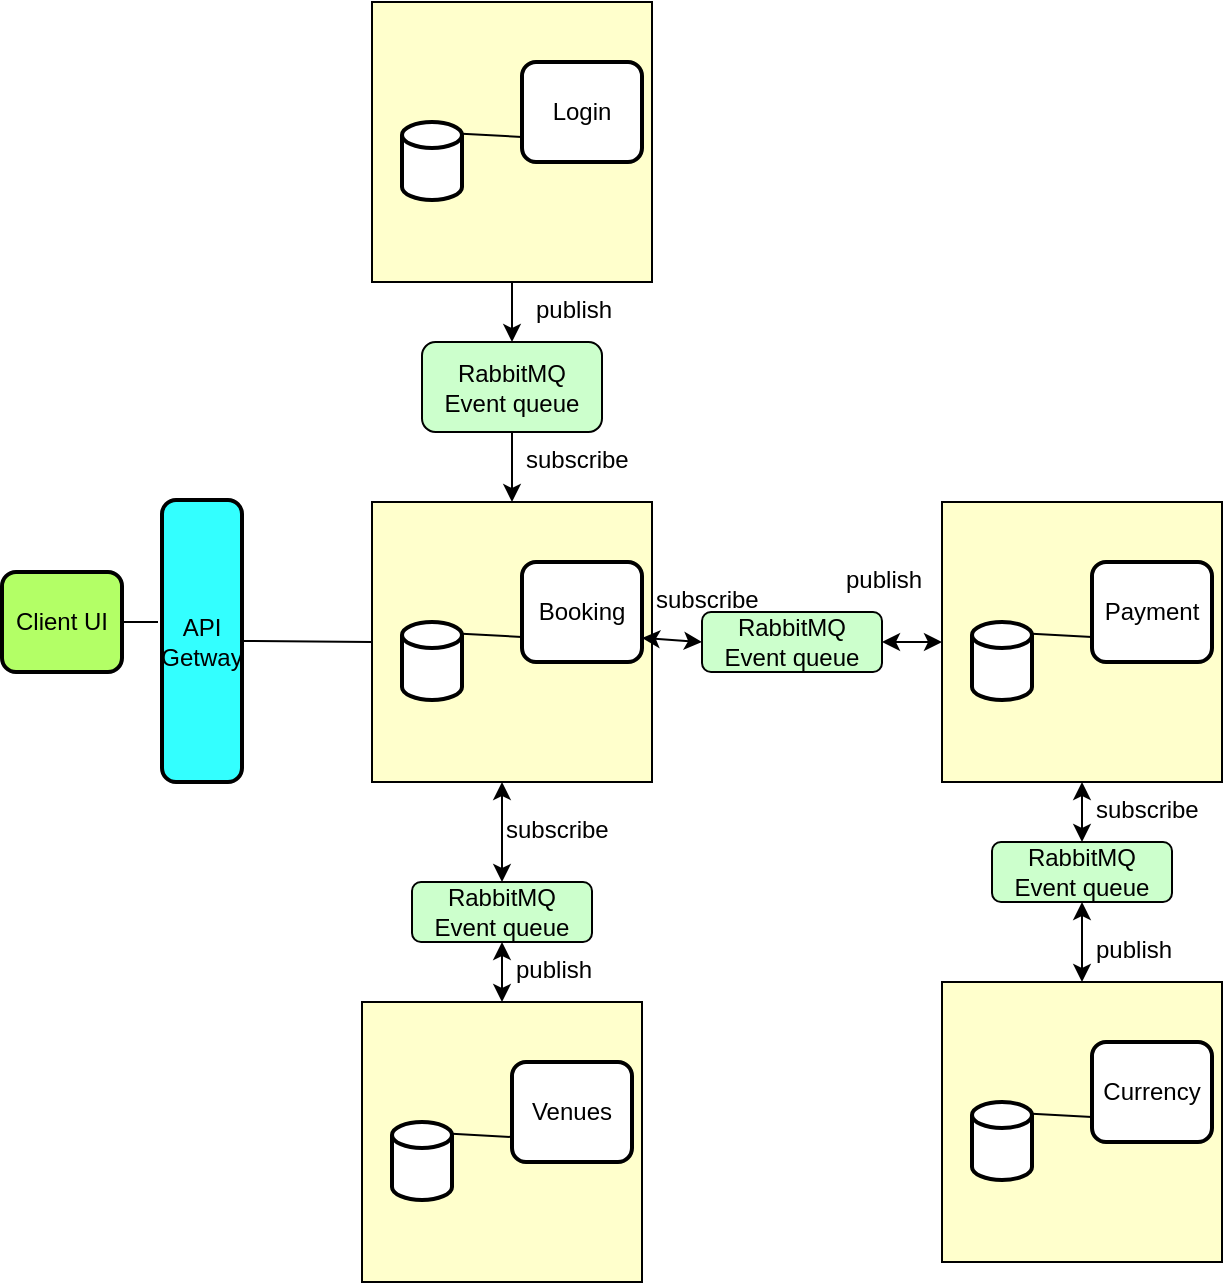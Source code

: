 <mxfile version="15.1.4" type="github">
  <diagram id="3IPgvPn5ghExNKYwgKq3" name="Page-1">
    <mxGraphModel dx="868" dy="1550" grid="1" gridSize="10" guides="1" tooltips="1" connect="1" arrows="1" fold="1" page="1" pageScale="1" pageWidth="850" pageHeight="1100" math="0" shadow="0">
      <root>
        <mxCell id="0" />
        <mxCell id="1" parent="0" />
        <mxCell id="V3RabaSwefz8Ij1G7BTQ-1" value="" style="whiteSpace=wrap;html=1;aspect=fixed;fillColor=#FFFFCC;" vertex="1" parent="1">
          <mxGeometry x="455" y="-200" width="140" height="140" as="geometry" />
        </mxCell>
        <mxCell id="V3RabaSwefz8Ij1G7BTQ-2" value="Login" style="rounded=1;whiteSpace=wrap;html=1;absoluteArcSize=1;arcSize=14;strokeWidth=2;" vertex="1" parent="1">
          <mxGeometry x="530" y="-170" width="60" height="50" as="geometry" />
        </mxCell>
        <mxCell id="V3RabaSwefz8Ij1G7BTQ-3" value="" style="strokeWidth=2;html=1;shape=mxgraph.flowchart.database;whiteSpace=wrap;" vertex="1" parent="1">
          <mxGeometry x="470" y="-140" width="30" height="39" as="geometry" />
        </mxCell>
        <mxCell id="V3RabaSwefz8Ij1G7BTQ-4" value="" style="endArrow=none;html=1;entryX=0;entryY=0.75;entryDx=0;entryDy=0;exitX=1;exitY=0.15;exitDx=0;exitDy=0;exitPerimeter=0;" edge="1" parent="1" source="V3RabaSwefz8Ij1G7BTQ-3" target="V3RabaSwefz8Ij1G7BTQ-2">
          <mxGeometry width="50" height="50" relative="1" as="geometry">
            <mxPoint x="510" y="-120" as="sourcePoint" />
            <mxPoint x="630" y="-160" as="targetPoint" />
          </mxGeometry>
        </mxCell>
        <mxCell id="V3RabaSwefz8Ij1G7BTQ-6" value="" style="whiteSpace=wrap;html=1;aspect=fixed;fillColor=#FFFFCC;" vertex="1" parent="1">
          <mxGeometry x="455" y="50" width="140" height="140" as="geometry" />
        </mxCell>
        <mxCell id="V3RabaSwefz8Ij1G7BTQ-7" value="Booking" style="rounded=1;whiteSpace=wrap;html=1;absoluteArcSize=1;arcSize=14;strokeWidth=2;" vertex="1" parent="1">
          <mxGeometry x="530" y="80" width="60" height="50" as="geometry" />
        </mxCell>
        <mxCell id="V3RabaSwefz8Ij1G7BTQ-8" value="" style="strokeWidth=2;html=1;shape=mxgraph.flowchart.database;whiteSpace=wrap;" vertex="1" parent="1">
          <mxGeometry x="470" y="110" width="30" height="39" as="geometry" />
        </mxCell>
        <mxCell id="V3RabaSwefz8Ij1G7BTQ-9" value="" style="endArrow=none;html=1;entryX=0;entryY=0.75;entryDx=0;entryDy=0;exitX=1;exitY=0.15;exitDx=0;exitDy=0;exitPerimeter=0;" edge="1" parent="1" source="V3RabaSwefz8Ij1G7BTQ-8" target="V3RabaSwefz8Ij1G7BTQ-7">
          <mxGeometry width="50" height="50" relative="1" as="geometry">
            <mxPoint x="510" y="130" as="sourcePoint" />
            <mxPoint x="630" y="90" as="targetPoint" />
          </mxGeometry>
        </mxCell>
        <mxCell id="V3RabaSwefz8Ij1G7BTQ-10" value="" style="whiteSpace=wrap;html=1;aspect=fixed;fillColor=#FFFFCC;" vertex="1" parent="1">
          <mxGeometry x="740" y="50" width="140" height="140" as="geometry" />
        </mxCell>
        <mxCell id="V3RabaSwefz8Ij1G7BTQ-11" value="Payment" style="rounded=1;whiteSpace=wrap;html=1;absoluteArcSize=1;arcSize=14;strokeWidth=2;" vertex="1" parent="1">
          <mxGeometry x="815" y="80" width="60" height="50" as="geometry" />
        </mxCell>
        <mxCell id="V3RabaSwefz8Ij1G7BTQ-12" value="" style="strokeWidth=2;html=1;shape=mxgraph.flowchart.database;whiteSpace=wrap;" vertex="1" parent="1">
          <mxGeometry x="755" y="110" width="30" height="39" as="geometry" />
        </mxCell>
        <mxCell id="V3RabaSwefz8Ij1G7BTQ-13" value="" style="endArrow=none;html=1;entryX=0;entryY=0.75;entryDx=0;entryDy=0;exitX=1;exitY=0.15;exitDx=0;exitDy=0;exitPerimeter=0;" edge="1" parent="1" source="V3RabaSwefz8Ij1G7BTQ-12" target="V3RabaSwefz8Ij1G7BTQ-11">
          <mxGeometry width="50" height="50" relative="1" as="geometry">
            <mxPoint x="795" y="130" as="sourcePoint" />
            <mxPoint x="915" y="90" as="targetPoint" />
          </mxGeometry>
        </mxCell>
        <mxCell id="V3RabaSwefz8Ij1G7BTQ-14" value="" style="whiteSpace=wrap;html=1;aspect=fixed;fillColor=#FFFFCC;" vertex="1" parent="1">
          <mxGeometry x="450" y="300" width="140" height="140" as="geometry" />
        </mxCell>
        <mxCell id="V3RabaSwefz8Ij1G7BTQ-15" value="Venues" style="rounded=1;whiteSpace=wrap;html=1;absoluteArcSize=1;arcSize=14;strokeWidth=2;" vertex="1" parent="1">
          <mxGeometry x="525" y="330" width="60" height="50" as="geometry" />
        </mxCell>
        <mxCell id="V3RabaSwefz8Ij1G7BTQ-16" value="" style="strokeWidth=2;html=1;shape=mxgraph.flowchart.database;whiteSpace=wrap;" vertex="1" parent="1">
          <mxGeometry x="465" y="360" width="30" height="39" as="geometry" />
        </mxCell>
        <mxCell id="V3RabaSwefz8Ij1G7BTQ-17" value="" style="endArrow=none;html=1;entryX=0;entryY=0.75;entryDx=0;entryDy=0;exitX=1;exitY=0.15;exitDx=0;exitDy=0;exitPerimeter=0;" edge="1" parent="1" source="V3RabaSwefz8Ij1G7BTQ-16" target="V3RabaSwefz8Ij1G7BTQ-15">
          <mxGeometry width="50" height="50" relative="1" as="geometry">
            <mxPoint x="505" y="380" as="sourcePoint" />
            <mxPoint x="625" y="340" as="targetPoint" />
          </mxGeometry>
        </mxCell>
        <mxCell id="V3RabaSwefz8Ij1G7BTQ-18" value="" style="whiteSpace=wrap;html=1;aspect=fixed;fillColor=#FFFFCC;" vertex="1" parent="1">
          <mxGeometry x="740" y="290" width="140" height="140" as="geometry" />
        </mxCell>
        <mxCell id="V3RabaSwefz8Ij1G7BTQ-19" value="Currency" style="rounded=1;whiteSpace=wrap;html=1;absoluteArcSize=1;arcSize=14;strokeWidth=2;" vertex="1" parent="1">
          <mxGeometry x="815" y="320" width="60" height="50" as="geometry" />
        </mxCell>
        <mxCell id="V3RabaSwefz8Ij1G7BTQ-20" value="" style="strokeWidth=2;html=1;shape=mxgraph.flowchart.database;whiteSpace=wrap;" vertex="1" parent="1">
          <mxGeometry x="755" y="350" width="30" height="39" as="geometry" />
        </mxCell>
        <mxCell id="V3RabaSwefz8Ij1G7BTQ-21" value="" style="endArrow=none;html=1;entryX=0;entryY=0.75;entryDx=0;entryDy=0;exitX=1;exitY=0.15;exitDx=0;exitDy=0;exitPerimeter=0;" edge="1" parent="1" source="V3RabaSwefz8Ij1G7BTQ-20" target="V3RabaSwefz8Ij1G7BTQ-19">
          <mxGeometry width="50" height="50" relative="1" as="geometry">
            <mxPoint x="795" y="370" as="sourcePoint" />
            <mxPoint x="915" y="330" as="targetPoint" />
          </mxGeometry>
        </mxCell>
        <mxCell id="V3RabaSwefz8Ij1G7BTQ-22" value="RabbitMQ&lt;br&gt;Event queue" style="rounded=1;whiteSpace=wrap;html=1;fillColor=#CCFFCC;" vertex="1" parent="1">
          <mxGeometry x="480" y="-30" width="90" height="45" as="geometry" />
        </mxCell>
        <mxCell id="V3RabaSwefz8Ij1G7BTQ-23" value="RabbitMQ&lt;br&gt;Event queue" style="rounded=1;whiteSpace=wrap;html=1;fillColor=#CCFFCC;" vertex="1" parent="1">
          <mxGeometry x="620" y="105" width="90" height="30" as="geometry" />
        </mxCell>
        <mxCell id="V3RabaSwefz8Ij1G7BTQ-24" value="RabbitMQ&lt;br&gt;Event queue" style="rounded=1;whiteSpace=wrap;html=1;fillColor=#CCFFCC;" vertex="1" parent="1">
          <mxGeometry x="475" y="240" width="90" height="30" as="geometry" />
        </mxCell>
        <mxCell id="V3RabaSwefz8Ij1G7BTQ-25" value="" style="endArrow=classic;html=1;exitX=0.5;exitY=1;exitDx=0;exitDy=0;" edge="1" parent="1" source="V3RabaSwefz8Ij1G7BTQ-1">
          <mxGeometry width="50" height="50" relative="1" as="geometry">
            <mxPoint x="303" y="105" as="sourcePoint" />
            <mxPoint x="525" y="-30" as="targetPoint" />
          </mxGeometry>
        </mxCell>
        <mxCell id="V3RabaSwefz8Ij1G7BTQ-26" value="" style="endArrow=classic;html=1;entryX=0.5;entryY=0;entryDx=0;entryDy=0;exitX=0.5;exitY=1;exitDx=0;exitDy=0;" edge="1" parent="1" source="V3RabaSwefz8Ij1G7BTQ-22" target="V3RabaSwefz8Ij1G7BTQ-6">
          <mxGeometry width="50" height="50" relative="1" as="geometry">
            <mxPoint x="430" y="120" as="sourcePoint" />
            <mxPoint x="400" y="180" as="targetPoint" />
          </mxGeometry>
        </mxCell>
        <mxCell id="V3RabaSwefz8Ij1G7BTQ-27" value="" style="endArrow=classic;startArrow=classic;html=1;entryX=1;entryY=0.5;entryDx=0;entryDy=0;exitX=0;exitY=0.5;exitDx=0;exitDy=0;" edge="1" parent="1" source="V3RabaSwefz8Ij1G7BTQ-10" target="V3RabaSwefz8Ij1G7BTQ-23">
          <mxGeometry width="50" height="50" relative="1" as="geometry">
            <mxPoint x="530" y="115" as="sourcePoint" />
            <mxPoint x="650" y="180" as="targetPoint" />
          </mxGeometry>
        </mxCell>
        <mxCell id="V3RabaSwefz8Ij1G7BTQ-28" value="" style="endArrow=classic;startArrow=classic;html=1;entryX=0.5;entryY=1;entryDx=0;entryDy=0;exitX=0.5;exitY=0;exitDx=0;exitDy=0;" edge="1" parent="1" source="V3RabaSwefz8Ij1G7BTQ-46" target="V3RabaSwefz8Ij1G7BTQ-10">
          <mxGeometry width="50" height="50" relative="1" as="geometry">
            <mxPoint x="600" y="230" as="sourcePoint" />
            <mxPoint x="650" y="180" as="targetPoint" />
          </mxGeometry>
        </mxCell>
        <mxCell id="V3RabaSwefz8Ij1G7BTQ-29" value="" style="endArrow=classic;startArrow=classic;html=1;exitX=0.5;exitY=0;exitDx=0;exitDy=0;" edge="1" parent="1" source="V3RabaSwefz8Ij1G7BTQ-24">
          <mxGeometry width="50" height="50" relative="1" as="geometry">
            <mxPoint x="670" y="330" as="sourcePoint" />
            <mxPoint x="520" y="190" as="targetPoint" />
          </mxGeometry>
        </mxCell>
        <mxCell id="V3RabaSwefz8Ij1G7BTQ-30" value="" style="endArrow=classic;startArrow=classic;html=1;entryX=0.5;entryY=1;entryDx=0;entryDy=0;exitX=0.5;exitY=0;exitDx=0;exitDy=0;" edge="1" parent="1" source="V3RabaSwefz8Ij1G7BTQ-14" target="V3RabaSwefz8Ij1G7BTQ-24">
          <mxGeometry width="50" height="50" relative="1" as="geometry">
            <mxPoint x="670" y="330" as="sourcePoint" />
            <mxPoint x="720" y="280" as="targetPoint" />
          </mxGeometry>
        </mxCell>
        <mxCell id="V3RabaSwefz8Ij1G7BTQ-31" value="Client UI" style="rounded=1;whiteSpace=wrap;html=1;absoluteArcSize=1;arcSize=14;strokeWidth=2;fillColor=#B3FF66;" vertex="1" parent="1">
          <mxGeometry x="270" y="85" width="60" height="50" as="geometry" />
        </mxCell>
        <mxCell id="V3RabaSwefz8Ij1G7BTQ-32" value="API Getway" style="rounded=1;whiteSpace=wrap;html=1;absoluteArcSize=1;arcSize=14;strokeWidth=2;fillColor=#33FFFF;" vertex="1" parent="1">
          <mxGeometry x="350" y="49" width="40" height="141" as="geometry" />
        </mxCell>
        <mxCell id="V3RabaSwefz8Ij1G7BTQ-33" value="" style="endArrow=none;html=1;exitX=1;exitY=0.5;exitDx=0;exitDy=0;" edge="1" parent="1" source="V3RabaSwefz8Ij1G7BTQ-31">
          <mxGeometry width="50" height="50" relative="1" as="geometry">
            <mxPoint x="720" y="210" as="sourcePoint" />
            <mxPoint x="348" y="110" as="targetPoint" />
          </mxGeometry>
        </mxCell>
        <mxCell id="V3RabaSwefz8Ij1G7BTQ-34" value="" style="endArrow=none;html=1;exitX=1;exitY=0.5;exitDx=0;exitDy=0;entryX=0;entryY=0.5;entryDx=0;entryDy=0;" edge="1" parent="1" source="V3RabaSwefz8Ij1G7BTQ-32" target="V3RabaSwefz8Ij1G7BTQ-6">
          <mxGeometry width="50" height="50" relative="1" as="geometry">
            <mxPoint x="450" y="210" as="sourcePoint" />
            <mxPoint x="500" y="160" as="targetPoint" />
          </mxGeometry>
        </mxCell>
        <mxCell id="V3RabaSwefz8Ij1G7BTQ-36" value="subscribe" style="text;whiteSpace=wrap;html=1;" vertex="1" parent="1">
          <mxGeometry x="530" y="15" width="60" height="30" as="geometry" />
        </mxCell>
        <mxCell id="V3RabaSwefz8Ij1G7BTQ-37" value="publish" style="text;whiteSpace=wrap;html=1;" vertex="1" parent="1">
          <mxGeometry x="535" y="-60" width="60" height="30" as="geometry" />
        </mxCell>
        <mxCell id="V3RabaSwefz8Ij1G7BTQ-38" value="publish" style="text;whiteSpace=wrap;html=1;" vertex="1" parent="1">
          <mxGeometry x="690" y="75" width="60" height="30" as="geometry" />
        </mxCell>
        <mxCell id="V3RabaSwefz8Ij1G7BTQ-41" value="" style="endArrow=classic;startArrow=classic;html=1;exitX=0;exitY=0.5;exitDx=0;exitDy=0;entryX=1;entryY=0.76;entryDx=0;entryDy=0;entryPerimeter=0;" edge="1" parent="1" source="V3RabaSwefz8Ij1G7BTQ-23" target="V3RabaSwefz8Ij1G7BTQ-7">
          <mxGeometry width="50" height="50" relative="1" as="geometry">
            <mxPoint x="750" y="130" as="sourcePoint" />
            <mxPoint x="600" y="118" as="targetPoint" />
          </mxGeometry>
        </mxCell>
        <mxCell id="V3RabaSwefz8Ij1G7BTQ-43" value="subscribe" style="text;whiteSpace=wrap;html=1;" vertex="1" parent="1">
          <mxGeometry x="595" y="85" width="60" height="30" as="geometry" />
        </mxCell>
        <mxCell id="V3RabaSwefz8Ij1G7BTQ-45" value="subscribe" style="text;whiteSpace=wrap;html=1;" vertex="1" parent="1">
          <mxGeometry x="520" y="200" width="60" height="30" as="geometry" />
        </mxCell>
        <mxCell id="V3RabaSwefz8Ij1G7BTQ-46" value="RabbitMQ&lt;br&gt;Event queue" style="rounded=1;whiteSpace=wrap;html=1;fillColor=#CCFFCC;" vertex="1" parent="1">
          <mxGeometry x="765" y="220" width="90" height="30" as="geometry" />
        </mxCell>
        <mxCell id="V3RabaSwefz8Ij1G7BTQ-47" value="" style="endArrow=classic;startArrow=classic;html=1;exitX=0.5;exitY=0;exitDx=0;exitDy=0;" edge="1" parent="1" source="V3RabaSwefz8Ij1G7BTQ-18">
          <mxGeometry width="50" height="50" relative="1" as="geometry">
            <mxPoint x="820" y="230" as="sourcePoint" />
            <mxPoint x="810" y="250" as="targetPoint" />
          </mxGeometry>
        </mxCell>
        <mxCell id="V3RabaSwefz8Ij1G7BTQ-49" value="subscribe" style="text;whiteSpace=wrap;html=1;" vertex="1" parent="1">
          <mxGeometry x="815" y="190" width="60" height="30" as="geometry" />
        </mxCell>
        <mxCell id="V3RabaSwefz8Ij1G7BTQ-50" value="publish" style="text;whiteSpace=wrap;html=1;" vertex="1" parent="1">
          <mxGeometry x="815" y="260" width="60" height="30" as="geometry" />
        </mxCell>
        <mxCell id="V3RabaSwefz8Ij1G7BTQ-51" value="publish" style="text;whiteSpace=wrap;html=1;" vertex="1" parent="1">
          <mxGeometry x="525" y="270" width="60" height="30" as="geometry" />
        </mxCell>
      </root>
    </mxGraphModel>
  </diagram>
</mxfile>
